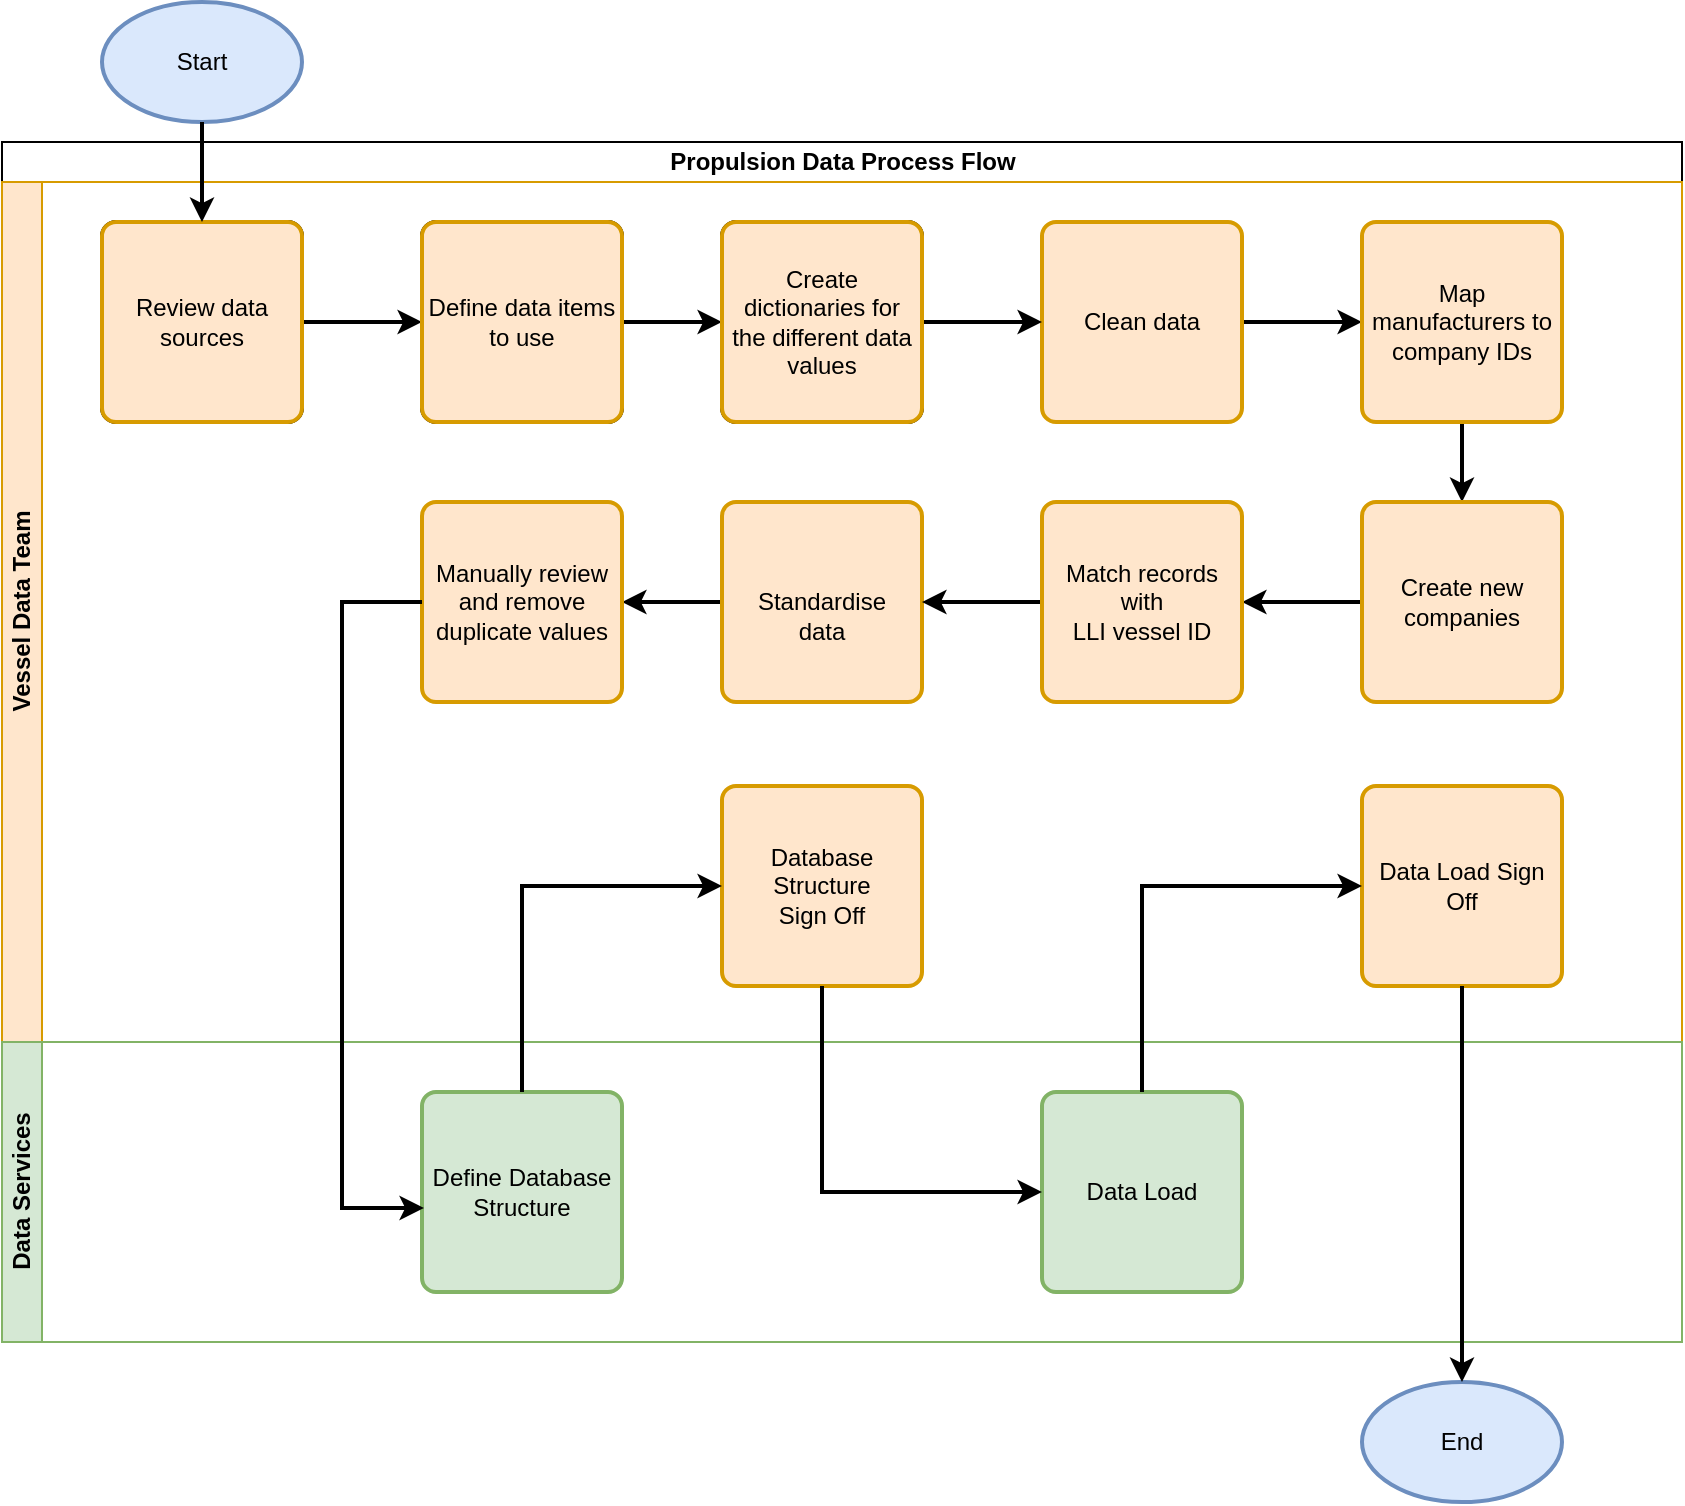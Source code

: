 <mxfile version="13.10.4" type="device"><diagram id="ADYIVZOctjIrK0HK21Do" name="Page-1"><mxGraphModel dx="1422" dy="794" grid="1" gridSize="10" guides="1" tooltips="1" connect="1" arrows="1" fold="1" page="1" pageScale="1" pageWidth="1169" pageHeight="827" math="0" shadow="0"><root><mxCell id="0"/><mxCell id="1" parent="0"/><mxCell id="1_Xhng7Aels9c49zx2y_-23" value="Start" style="strokeWidth=2;html=1;shape=mxgraph.flowchart.start_1;whiteSpace=wrap;fillColor=#dae8fc;strokeColor=#6c8ebf;" parent="1" vertex="1"><mxGeometry x="180" y="50" width="100" height="60" as="geometry"/></mxCell><mxCell id="1_Xhng7Aels9c49zx2y_-35" value="Propulsion Data Process Flow" style="swimlane;html=1;childLayout=stackLayout;resizeParent=1;resizeParentMax=0;horizontal=1;startSize=20;horizontalStack=0;" parent="1" vertex="1"><mxGeometry x="130" y="120" width="840" height="600" as="geometry"/></mxCell><mxCell id="1_Xhng7Aels9c49zx2y_-36" value="Vessel Data Team" style="swimlane;html=1;startSize=20;horizontal=0;fillColor=#ffe6cc;strokeColor=#d79b00;" parent="1_Xhng7Aels9c49zx2y_-35" vertex="1"><mxGeometry y="20" width="840" height="430" as="geometry"/></mxCell><mxCell id="1_Xhng7Aels9c49zx2y_-1" value="Review data sources" style="rounded=1;whiteSpace=wrap;html=1;absoluteArcSize=1;arcSize=14;strokeWidth=2;" parent="1_Xhng7Aels9c49zx2y_-36" vertex="1"><mxGeometry x="50" y="20" width="100" height="100" as="geometry"/></mxCell><mxCell id="1_Xhng7Aels9c49zx2y_-28" value="Define data items to use" style="rounded=1;whiteSpace=wrap;html=1;absoluteArcSize=1;arcSize=14;strokeWidth=2;" parent="1_Xhng7Aels9c49zx2y_-36" vertex="1"><mxGeometry x="210" y="20" width="100" height="100" as="geometry"/></mxCell><mxCell id="1_Xhng7Aels9c49zx2y_-32" value="Create dictionaries for the different data values" style="rounded=1;whiteSpace=wrap;html=1;absoluteArcSize=1;arcSize=14;strokeWidth=2;" parent="1_Xhng7Aels9c49zx2y_-36" vertex="1"><mxGeometry x="360" y="20" width="100" height="100" as="geometry"/></mxCell><mxCell id="1_Xhng7Aels9c49zx2y_-47" style="edgeStyle=orthogonalEdgeStyle;rounded=0;orthogonalLoop=1;jettySize=auto;html=1;exitX=1;exitY=0.5;exitDx=0;exitDy=0;entryX=0;entryY=0.5;entryDx=0;entryDy=0;strokeWidth=2;" parent="1_Xhng7Aels9c49zx2y_-36" source="1_Xhng7Aels9c49zx2y_-29" target="1_Xhng7Aels9c49zx2y_-31" edge="1"><mxGeometry relative="1" as="geometry"/></mxCell><mxCell id="1_Xhng7Aels9c49zx2y_-29" value="Clean data" style="rounded=1;whiteSpace=wrap;html=1;absoluteArcSize=1;arcSize=14;strokeWidth=2;fillColor=#ffe6cc;strokeColor=#d79b00;" parent="1_Xhng7Aels9c49zx2y_-36" vertex="1"><mxGeometry x="520" y="20" width="100" height="100" as="geometry"/></mxCell><mxCell id="1_Xhng7Aels9c49zx2y_-48" style="edgeStyle=orthogonalEdgeStyle;rounded=0;orthogonalLoop=1;jettySize=auto;html=1;exitX=0.5;exitY=1;exitDx=0;exitDy=0;entryX=0.5;entryY=0;entryDx=0;entryDy=0;strokeWidth=2;" parent="1_Xhng7Aels9c49zx2y_-36" source="1_Xhng7Aels9c49zx2y_-31" target="1_Xhng7Aels9c49zx2y_-34" edge="1"><mxGeometry relative="1" as="geometry"/></mxCell><mxCell id="1_Xhng7Aels9c49zx2y_-31" value="Map manufacturers to company IDs" style="rounded=1;whiteSpace=wrap;html=1;absoluteArcSize=1;arcSize=14;strokeWidth=2;fillColor=#ffe6cc;strokeColor=#d79b00;" parent="1_Xhng7Aels9c49zx2y_-36" vertex="1"><mxGeometry x="680" y="20" width="100" height="100" as="geometry"/></mxCell><mxCell id="1_Xhng7Aels9c49zx2y_-49" style="edgeStyle=orthogonalEdgeStyle;rounded=0;orthogonalLoop=1;jettySize=auto;html=1;exitX=0;exitY=0.5;exitDx=0;exitDy=0;entryX=1;entryY=0.5;entryDx=0;entryDy=0;strokeWidth=2;" parent="1_Xhng7Aels9c49zx2y_-36" source="1_Xhng7Aels9c49zx2y_-34" target="1_Xhng7Aels9c49zx2y_-39" edge="1"><mxGeometry relative="1" as="geometry"/></mxCell><mxCell id="1_Xhng7Aels9c49zx2y_-34" value="Create new companies" style="rounded=1;whiteSpace=wrap;html=1;absoluteArcSize=1;arcSize=14;strokeWidth=2;fillColor=#ffe6cc;strokeColor=#d79b00;" parent="1_Xhng7Aels9c49zx2y_-36" vertex="1"><mxGeometry x="680" y="160" width="100" height="100" as="geometry"/></mxCell><mxCell id="1_Xhng7Aels9c49zx2y_-51" style="edgeStyle=orthogonalEdgeStyle;rounded=0;orthogonalLoop=1;jettySize=auto;html=1;exitX=0;exitY=0.5;exitDx=0;exitDy=0;strokeWidth=2;" parent="1_Xhng7Aels9c49zx2y_-36" source="1_Xhng7Aels9c49zx2y_-30" target="1_Xhng7Aels9c49zx2y_-33" edge="1"><mxGeometry relative="1" as="geometry"/></mxCell><mxCell id="1_Xhng7Aels9c49zx2y_-30" value="&lt;br&gt;Standardise &lt;br&gt;data" style="rounded=1;whiteSpace=wrap;html=1;absoluteArcSize=1;arcSize=14;strokeWidth=2;fillColor=#ffe6cc;strokeColor=#d79b00;" parent="1_Xhng7Aels9c49zx2y_-36" vertex="1"><mxGeometry x="360" y="160" width="100" height="100" as="geometry"/></mxCell><mxCell id="1_Xhng7Aels9c49zx2y_-33" value="Manually review and remove duplicate values" style="rounded=1;whiteSpace=wrap;html=1;absoluteArcSize=1;arcSize=14;strokeWidth=2;fillColor=#ffe6cc;strokeColor=#d79b00;" parent="1_Xhng7Aels9c49zx2y_-36" vertex="1"><mxGeometry x="210" y="160" width="100" height="100" as="geometry"/></mxCell><mxCell id="1_Xhng7Aels9c49zx2y_-50" style="edgeStyle=orthogonalEdgeStyle;rounded=0;orthogonalLoop=1;jettySize=auto;html=1;exitX=0;exitY=0.5;exitDx=0;exitDy=0;entryX=1;entryY=0.5;entryDx=0;entryDy=0;strokeWidth=2;" parent="1_Xhng7Aels9c49zx2y_-36" source="1_Xhng7Aels9c49zx2y_-39" target="1_Xhng7Aels9c49zx2y_-30" edge="1"><mxGeometry relative="1" as="geometry"/></mxCell><mxCell id="1_Xhng7Aels9c49zx2y_-39" value="Match records with &lt;br&gt;LLI vessel ID" style="rounded=1;whiteSpace=wrap;html=1;absoluteArcSize=1;arcSize=14;strokeWidth=2;fillColor=#ffe6cc;strokeColor=#d79b00;" parent="1_Xhng7Aels9c49zx2y_-36" vertex="1"><mxGeometry x="520" y="160" width="100" height="100" as="geometry"/></mxCell><mxCell id="1_Xhng7Aels9c49zx2y_-25" value="Database Structure&lt;br&gt;Sign Off" style="rounded=1;whiteSpace=wrap;html=1;absoluteArcSize=1;arcSize=14;strokeWidth=2;fillColor=#ffe6cc;strokeColor=#d79b00;" parent="1_Xhng7Aels9c49zx2y_-36" vertex="1"><mxGeometry x="360" y="302" width="100" height="100" as="geometry"/></mxCell><mxCell id="1_Xhng7Aels9c49zx2y_-27" value="Data Load Sign Off" style="rounded=1;whiteSpace=wrap;html=1;absoluteArcSize=1;arcSize=14;strokeWidth=2;fillColor=#ffe6cc;strokeColor=#d79b00;" parent="1_Xhng7Aels9c49zx2y_-36" vertex="1"><mxGeometry x="680" y="302" width="100" height="100" as="geometry"/></mxCell><mxCell id="1_Xhng7Aels9c49zx2y_-44" style="edgeStyle=orthogonalEdgeStyle;rounded=0;orthogonalLoop=1;jettySize=auto;html=1;exitX=1;exitY=0.5;exitDx=0;exitDy=0;entryX=0;entryY=0.5;entryDx=0;entryDy=0;strokeWidth=2;" parent="1_Xhng7Aels9c49zx2y_-36" source="1_Xhng7Aels9c49zx2y_-40" target="1_Xhng7Aels9c49zx2y_-41" edge="1"><mxGeometry relative="1" as="geometry"/></mxCell><mxCell id="1_Xhng7Aels9c49zx2y_-40" value="Review data sources" style="rounded=1;whiteSpace=wrap;html=1;absoluteArcSize=1;arcSize=14;strokeWidth=2;fillColor=#ffe6cc;strokeColor=#d79b00;" parent="1_Xhng7Aels9c49zx2y_-36" vertex="1"><mxGeometry x="50" y="20" width="100" height="100" as="geometry"/></mxCell><mxCell id="1_Xhng7Aels9c49zx2y_-45" style="edgeStyle=orthogonalEdgeStyle;rounded=0;orthogonalLoop=1;jettySize=auto;html=1;exitX=1;exitY=0.5;exitDx=0;exitDy=0;entryX=0;entryY=0.5;entryDx=0;entryDy=0;strokeWidth=2;" parent="1_Xhng7Aels9c49zx2y_-36" source="1_Xhng7Aels9c49zx2y_-41" target="1_Xhng7Aels9c49zx2y_-42" edge="1"><mxGeometry relative="1" as="geometry"/></mxCell><mxCell id="1_Xhng7Aels9c49zx2y_-41" value="Define data items to use" style="rounded=1;whiteSpace=wrap;html=1;absoluteArcSize=1;arcSize=14;strokeWidth=2;fillColor=#ffe6cc;strokeColor=#d79b00;" parent="1_Xhng7Aels9c49zx2y_-36" vertex="1"><mxGeometry x="210" y="20" width="100" height="100" as="geometry"/></mxCell><mxCell id="1_Xhng7Aels9c49zx2y_-46" style="edgeStyle=orthogonalEdgeStyle;rounded=0;orthogonalLoop=1;jettySize=auto;html=1;exitX=1;exitY=0.5;exitDx=0;exitDy=0;entryX=0;entryY=0.5;entryDx=0;entryDy=0;strokeWidth=2;" parent="1_Xhng7Aels9c49zx2y_-36" source="1_Xhng7Aels9c49zx2y_-42" target="1_Xhng7Aels9c49zx2y_-29" edge="1"><mxGeometry relative="1" as="geometry"/></mxCell><mxCell id="1_Xhng7Aels9c49zx2y_-42" value="Create dictionaries for the different data values" style="rounded=1;whiteSpace=wrap;html=1;absoluteArcSize=1;arcSize=14;strokeWidth=2;fillColor=#ffe6cc;strokeColor=#d79b00;" parent="1_Xhng7Aels9c49zx2y_-36" vertex="1"><mxGeometry x="360" y="20" width="100" height="100" as="geometry"/></mxCell><mxCell id="Op5uu5RZsLFFfxJyzM06-1" value="" style="shape=image;html=1;verticalAlign=top;verticalLabelPosition=bottom;labelBackgroundColor=#ffffff;imageAspect=0;aspect=fixed;image=https://cdn4.iconfinder.com/data/icons/logos-and-brands/512/267_Python_logo-128.png" vertex="1" parent="1_Xhng7Aels9c49zx2y_-36"><mxGeometry x="555" y="30" width="30" height="30" as="geometry"/></mxCell><mxCell id="Op5uu5RZsLFFfxJyzM06-2" value="" style="shape=image;html=1;verticalAlign=top;verticalLabelPosition=bottom;labelBackgroundColor=#ffffff;imageAspect=0;aspect=fixed;image=https://cdn4.iconfinder.com/data/icons/logos-and-brands/512/267_Python_logo-128.png" vertex="1" parent="1_Xhng7Aels9c49zx2y_-36"><mxGeometry x="395" y="170" width="30" height="30" as="geometry"/></mxCell><mxCell id="1_Xhng7Aels9c49zx2y_-37" value="Data Services" style="swimlane;html=1;startSize=20;horizontal=0;fillColor=#d5e8d4;strokeColor=#82b366;" parent="1_Xhng7Aels9c49zx2y_-35" vertex="1"><mxGeometry y="450" width="840" height="150" as="geometry"/></mxCell><mxCell id="1_Xhng7Aels9c49zx2y_-22" value="Define Database Structure" style="rounded=1;whiteSpace=wrap;html=1;absoluteArcSize=1;arcSize=14;strokeWidth=2;fillColor=#d5e8d4;strokeColor=#82b366;" parent="1_Xhng7Aels9c49zx2y_-37" vertex="1"><mxGeometry x="210" y="25" width="100" height="100" as="geometry"/></mxCell><mxCell id="1_Xhng7Aels9c49zx2y_-26" value="Data Load" style="rounded=1;whiteSpace=wrap;html=1;absoluteArcSize=1;arcSize=14;strokeWidth=2;fillColor=#d5e8d4;strokeColor=#82b366;" parent="1_Xhng7Aels9c49zx2y_-37" vertex="1"><mxGeometry x="520" y="25" width="100" height="100" as="geometry"/></mxCell><mxCell id="1_Xhng7Aels9c49zx2y_-56" style="edgeStyle=orthogonalEdgeStyle;rounded=0;orthogonalLoop=1;jettySize=auto;html=1;exitX=0;exitY=0.5;exitDx=0;exitDy=0;entryX=0.01;entryY=0.58;entryDx=0;entryDy=0;entryPerimeter=0;strokeWidth=2;" parent="1_Xhng7Aels9c49zx2y_-35" source="1_Xhng7Aels9c49zx2y_-33" target="1_Xhng7Aels9c49zx2y_-22" edge="1"><mxGeometry relative="1" as="geometry"><Array as="points"><mxPoint x="170" y="230"/><mxPoint x="170" y="533"/></Array></mxGeometry></mxCell><mxCell id="1_Xhng7Aels9c49zx2y_-57" style="edgeStyle=orthogonalEdgeStyle;rounded=0;orthogonalLoop=1;jettySize=auto;html=1;exitX=0.5;exitY=0;exitDx=0;exitDy=0;entryX=0;entryY=0.5;entryDx=0;entryDy=0;strokeWidth=2;" parent="1_Xhng7Aels9c49zx2y_-35" source="1_Xhng7Aels9c49zx2y_-22" target="1_Xhng7Aels9c49zx2y_-25" edge="1"><mxGeometry relative="1" as="geometry"/></mxCell><mxCell id="1_Xhng7Aels9c49zx2y_-59" style="edgeStyle=orthogonalEdgeStyle;rounded=0;orthogonalLoop=1;jettySize=auto;html=1;exitX=0.5;exitY=1;exitDx=0;exitDy=0;entryX=0;entryY=0.5;entryDx=0;entryDy=0;strokeWidth=2;" parent="1_Xhng7Aels9c49zx2y_-35" source="1_Xhng7Aels9c49zx2y_-25" target="1_Xhng7Aels9c49zx2y_-26" edge="1"><mxGeometry relative="1" as="geometry"/></mxCell><mxCell id="1_Xhng7Aels9c49zx2y_-60" style="edgeStyle=orthogonalEdgeStyle;rounded=0;orthogonalLoop=1;jettySize=auto;html=1;exitX=0.5;exitY=0;exitDx=0;exitDy=0;entryX=0;entryY=0.5;entryDx=0;entryDy=0;strokeWidth=2;" parent="1_Xhng7Aels9c49zx2y_-35" source="1_Xhng7Aels9c49zx2y_-26" target="1_Xhng7Aels9c49zx2y_-27" edge="1"><mxGeometry relative="1" as="geometry"/></mxCell><mxCell id="1_Xhng7Aels9c49zx2y_-43" value="End" style="strokeWidth=2;html=1;shape=mxgraph.flowchart.start_1;whiteSpace=wrap;fillColor=#dae8fc;strokeColor=#6c8ebf;" parent="1" vertex="1"><mxGeometry x="810" y="740" width="100" height="60" as="geometry"/></mxCell><mxCell id="1_Xhng7Aels9c49zx2y_-62" style="edgeStyle=orthogonalEdgeStyle;rounded=0;orthogonalLoop=1;jettySize=auto;html=1;exitX=0.5;exitY=1;exitDx=0;exitDy=0;entryX=0.5;entryY=0;entryDx=0;entryDy=0;entryPerimeter=0;strokeWidth=2;" parent="1" source="1_Xhng7Aels9c49zx2y_-27" target="1_Xhng7Aels9c49zx2y_-43" edge="1"><mxGeometry relative="1" as="geometry"/></mxCell><mxCell id="1_Xhng7Aels9c49zx2y_-63" style="edgeStyle=orthogonalEdgeStyle;rounded=0;orthogonalLoop=1;jettySize=auto;html=1;exitX=0.5;exitY=1;exitDx=0;exitDy=0;exitPerimeter=0;strokeWidth=2;" parent="1" source="1_Xhng7Aels9c49zx2y_-23" target="1_Xhng7Aels9c49zx2y_-40" edge="1"><mxGeometry relative="1" as="geometry"/></mxCell></root></mxGraphModel></diagram></mxfile>